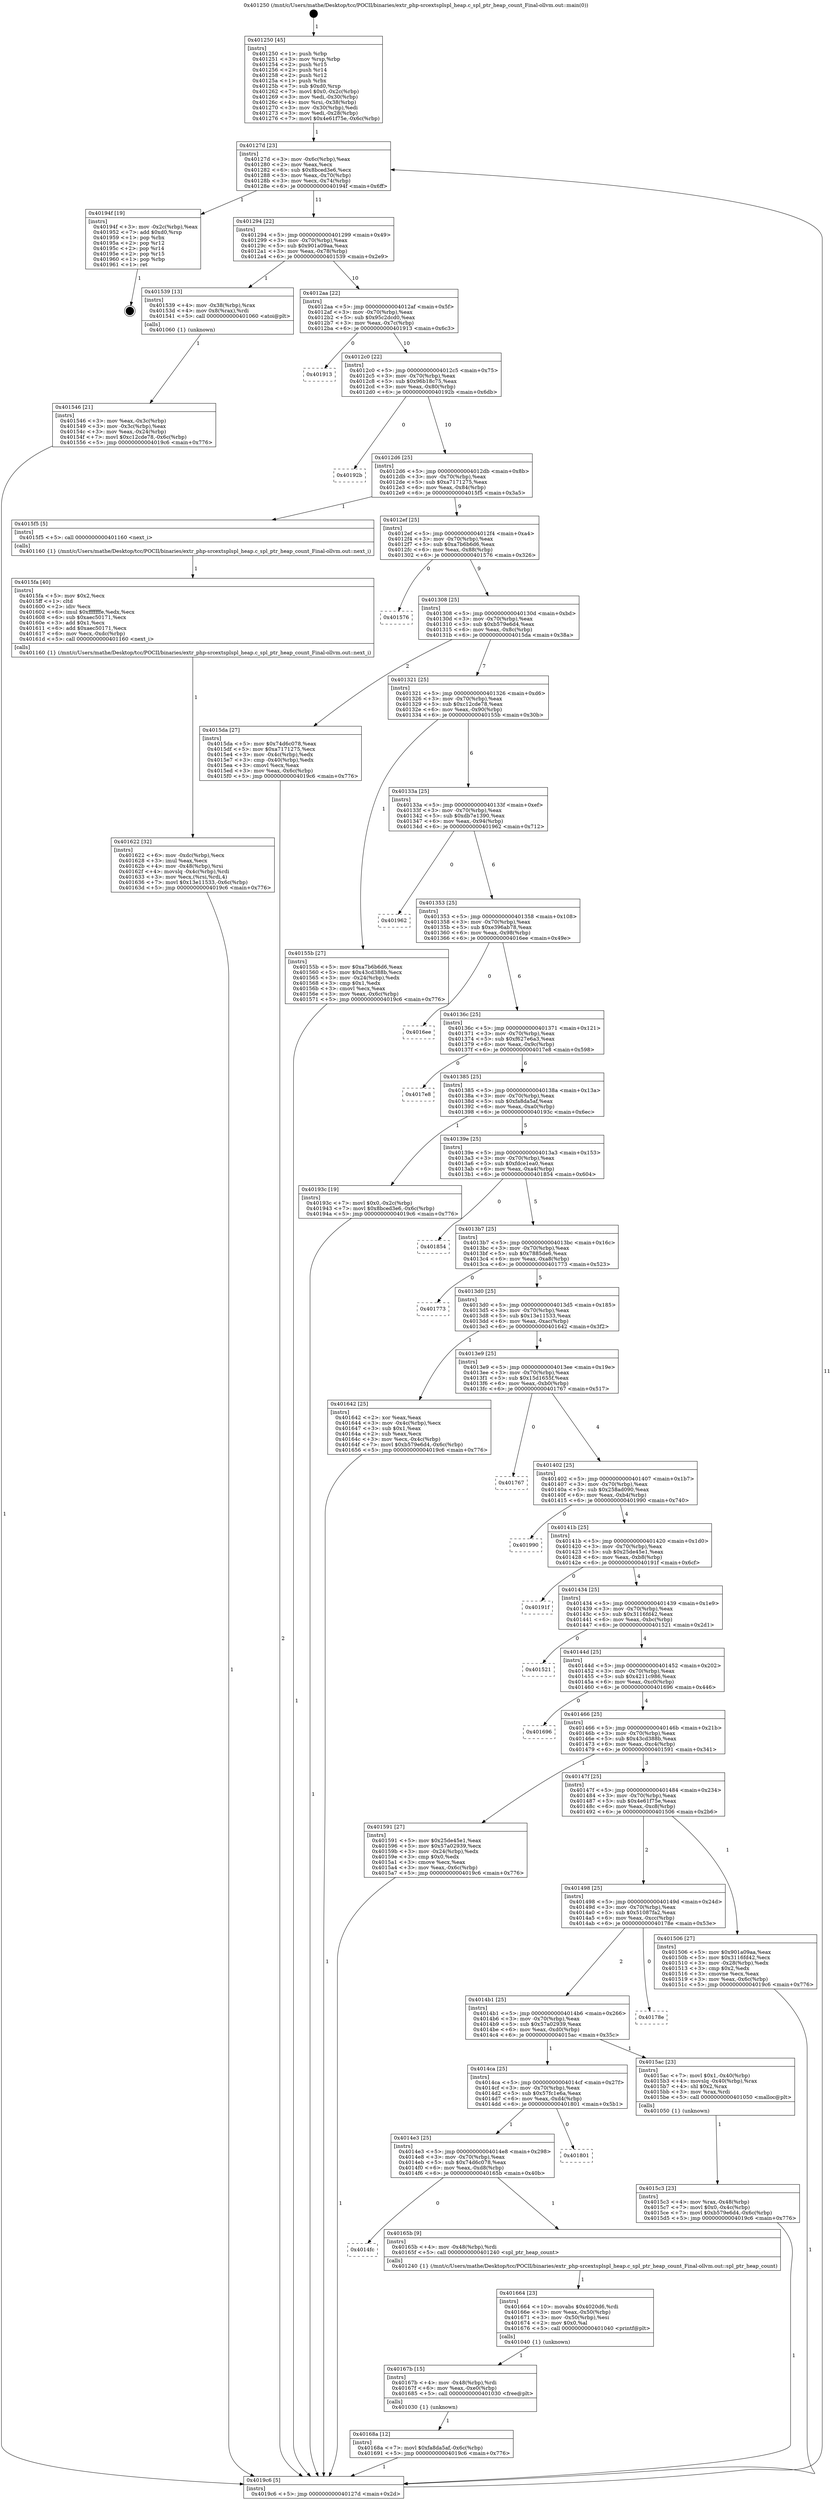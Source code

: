 digraph "0x401250" {
  label = "0x401250 (/mnt/c/Users/mathe/Desktop/tcc/POCII/binaries/extr_php-srcextsplspl_heap.c_spl_ptr_heap_count_Final-ollvm.out::main(0))"
  labelloc = "t"
  node[shape=record]

  Entry [label="",width=0.3,height=0.3,shape=circle,fillcolor=black,style=filled]
  "0x40127d" [label="{
     0x40127d [23]\l
     | [instrs]\l
     &nbsp;&nbsp;0x40127d \<+3\>: mov -0x6c(%rbp),%eax\l
     &nbsp;&nbsp;0x401280 \<+2\>: mov %eax,%ecx\l
     &nbsp;&nbsp;0x401282 \<+6\>: sub $0x8bced3e6,%ecx\l
     &nbsp;&nbsp;0x401288 \<+3\>: mov %eax,-0x70(%rbp)\l
     &nbsp;&nbsp;0x40128b \<+3\>: mov %ecx,-0x74(%rbp)\l
     &nbsp;&nbsp;0x40128e \<+6\>: je 000000000040194f \<main+0x6ff\>\l
  }"]
  "0x40194f" [label="{
     0x40194f [19]\l
     | [instrs]\l
     &nbsp;&nbsp;0x40194f \<+3\>: mov -0x2c(%rbp),%eax\l
     &nbsp;&nbsp;0x401952 \<+7\>: add $0xd0,%rsp\l
     &nbsp;&nbsp;0x401959 \<+1\>: pop %rbx\l
     &nbsp;&nbsp;0x40195a \<+2\>: pop %r12\l
     &nbsp;&nbsp;0x40195c \<+2\>: pop %r14\l
     &nbsp;&nbsp;0x40195e \<+2\>: pop %r15\l
     &nbsp;&nbsp;0x401960 \<+1\>: pop %rbp\l
     &nbsp;&nbsp;0x401961 \<+1\>: ret\l
  }"]
  "0x401294" [label="{
     0x401294 [22]\l
     | [instrs]\l
     &nbsp;&nbsp;0x401294 \<+5\>: jmp 0000000000401299 \<main+0x49\>\l
     &nbsp;&nbsp;0x401299 \<+3\>: mov -0x70(%rbp),%eax\l
     &nbsp;&nbsp;0x40129c \<+5\>: sub $0x901a09aa,%eax\l
     &nbsp;&nbsp;0x4012a1 \<+3\>: mov %eax,-0x78(%rbp)\l
     &nbsp;&nbsp;0x4012a4 \<+6\>: je 0000000000401539 \<main+0x2e9\>\l
  }"]
  Exit [label="",width=0.3,height=0.3,shape=circle,fillcolor=black,style=filled,peripheries=2]
  "0x401539" [label="{
     0x401539 [13]\l
     | [instrs]\l
     &nbsp;&nbsp;0x401539 \<+4\>: mov -0x38(%rbp),%rax\l
     &nbsp;&nbsp;0x40153d \<+4\>: mov 0x8(%rax),%rdi\l
     &nbsp;&nbsp;0x401541 \<+5\>: call 0000000000401060 \<atoi@plt\>\l
     | [calls]\l
     &nbsp;&nbsp;0x401060 \{1\} (unknown)\l
  }"]
  "0x4012aa" [label="{
     0x4012aa [22]\l
     | [instrs]\l
     &nbsp;&nbsp;0x4012aa \<+5\>: jmp 00000000004012af \<main+0x5f\>\l
     &nbsp;&nbsp;0x4012af \<+3\>: mov -0x70(%rbp),%eax\l
     &nbsp;&nbsp;0x4012b2 \<+5\>: sub $0x95c2dcd0,%eax\l
     &nbsp;&nbsp;0x4012b7 \<+3\>: mov %eax,-0x7c(%rbp)\l
     &nbsp;&nbsp;0x4012ba \<+6\>: je 0000000000401913 \<main+0x6c3\>\l
  }"]
  "0x40168a" [label="{
     0x40168a [12]\l
     | [instrs]\l
     &nbsp;&nbsp;0x40168a \<+7\>: movl $0xfa8da5af,-0x6c(%rbp)\l
     &nbsp;&nbsp;0x401691 \<+5\>: jmp 00000000004019c6 \<main+0x776\>\l
  }"]
  "0x401913" [label="{
     0x401913\l
  }", style=dashed]
  "0x4012c0" [label="{
     0x4012c0 [22]\l
     | [instrs]\l
     &nbsp;&nbsp;0x4012c0 \<+5\>: jmp 00000000004012c5 \<main+0x75\>\l
     &nbsp;&nbsp;0x4012c5 \<+3\>: mov -0x70(%rbp),%eax\l
     &nbsp;&nbsp;0x4012c8 \<+5\>: sub $0x96b18c75,%eax\l
     &nbsp;&nbsp;0x4012cd \<+3\>: mov %eax,-0x80(%rbp)\l
     &nbsp;&nbsp;0x4012d0 \<+6\>: je 000000000040192b \<main+0x6db\>\l
  }"]
  "0x40167b" [label="{
     0x40167b [15]\l
     | [instrs]\l
     &nbsp;&nbsp;0x40167b \<+4\>: mov -0x48(%rbp),%rdi\l
     &nbsp;&nbsp;0x40167f \<+6\>: mov %eax,-0xe0(%rbp)\l
     &nbsp;&nbsp;0x401685 \<+5\>: call 0000000000401030 \<free@plt\>\l
     | [calls]\l
     &nbsp;&nbsp;0x401030 \{1\} (unknown)\l
  }"]
  "0x40192b" [label="{
     0x40192b\l
  }", style=dashed]
  "0x4012d6" [label="{
     0x4012d6 [25]\l
     | [instrs]\l
     &nbsp;&nbsp;0x4012d6 \<+5\>: jmp 00000000004012db \<main+0x8b\>\l
     &nbsp;&nbsp;0x4012db \<+3\>: mov -0x70(%rbp),%eax\l
     &nbsp;&nbsp;0x4012de \<+5\>: sub $0xa7171275,%eax\l
     &nbsp;&nbsp;0x4012e3 \<+6\>: mov %eax,-0x84(%rbp)\l
     &nbsp;&nbsp;0x4012e9 \<+6\>: je 00000000004015f5 \<main+0x3a5\>\l
  }"]
  "0x401664" [label="{
     0x401664 [23]\l
     | [instrs]\l
     &nbsp;&nbsp;0x401664 \<+10\>: movabs $0x4020d6,%rdi\l
     &nbsp;&nbsp;0x40166e \<+3\>: mov %eax,-0x50(%rbp)\l
     &nbsp;&nbsp;0x401671 \<+3\>: mov -0x50(%rbp),%esi\l
     &nbsp;&nbsp;0x401674 \<+2\>: mov $0x0,%al\l
     &nbsp;&nbsp;0x401676 \<+5\>: call 0000000000401040 \<printf@plt\>\l
     | [calls]\l
     &nbsp;&nbsp;0x401040 \{1\} (unknown)\l
  }"]
  "0x4015f5" [label="{
     0x4015f5 [5]\l
     | [instrs]\l
     &nbsp;&nbsp;0x4015f5 \<+5\>: call 0000000000401160 \<next_i\>\l
     | [calls]\l
     &nbsp;&nbsp;0x401160 \{1\} (/mnt/c/Users/mathe/Desktop/tcc/POCII/binaries/extr_php-srcextsplspl_heap.c_spl_ptr_heap_count_Final-ollvm.out::next_i)\l
  }"]
  "0x4012ef" [label="{
     0x4012ef [25]\l
     | [instrs]\l
     &nbsp;&nbsp;0x4012ef \<+5\>: jmp 00000000004012f4 \<main+0xa4\>\l
     &nbsp;&nbsp;0x4012f4 \<+3\>: mov -0x70(%rbp),%eax\l
     &nbsp;&nbsp;0x4012f7 \<+5\>: sub $0xa7b6b6d6,%eax\l
     &nbsp;&nbsp;0x4012fc \<+6\>: mov %eax,-0x88(%rbp)\l
     &nbsp;&nbsp;0x401302 \<+6\>: je 0000000000401576 \<main+0x326\>\l
  }"]
  "0x4014fc" [label="{
     0x4014fc\l
  }", style=dashed]
  "0x401576" [label="{
     0x401576\l
  }", style=dashed]
  "0x401308" [label="{
     0x401308 [25]\l
     | [instrs]\l
     &nbsp;&nbsp;0x401308 \<+5\>: jmp 000000000040130d \<main+0xbd\>\l
     &nbsp;&nbsp;0x40130d \<+3\>: mov -0x70(%rbp),%eax\l
     &nbsp;&nbsp;0x401310 \<+5\>: sub $0xb579e6d4,%eax\l
     &nbsp;&nbsp;0x401315 \<+6\>: mov %eax,-0x8c(%rbp)\l
     &nbsp;&nbsp;0x40131b \<+6\>: je 00000000004015da \<main+0x38a\>\l
  }"]
  "0x40165b" [label="{
     0x40165b [9]\l
     | [instrs]\l
     &nbsp;&nbsp;0x40165b \<+4\>: mov -0x48(%rbp),%rdi\l
     &nbsp;&nbsp;0x40165f \<+5\>: call 0000000000401240 \<spl_ptr_heap_count\>\l
     | [calls]\l
     &nbsp;&nbsp;0x401240 \{1\} (/mnt/c/Users/mathe/Desktop/tcc/POCII/binaries/extr_php-srcextsplspl_heap.c_spl_ptr_heap_count_Final-ollvm.out::spl_ptr_heap_count)\l
  }"]
  "0x4015da" [label="{
     0x4015da [27]\l
     | [instrs]\l
     &nbsp;&nbsp;0x4015da \<+5\>: mov $0x74d6c078,%eax\l
     &nbsp;&nbsp;0x4015df \<+5\>: mov $0xa7171275,%ecx\l
     &nbsp;&nbsp;0x4015e4 \<+3\>: mov -0x4c(%rbp),%edx\l
     &nbsp;&nbsp;0x4015e7 \<+3\>: cmp -0x40(%rbp),%edx\l
     &nbsp;&nbsp;0x4015ea \<+3\>: cmovl %ecx,%eax\l
     &nbsp;&nbsp;0x4015ed \<+3\>: mov %eax,-0x6c(%rbp)\l
     &nbsp;&nbsp;0x4015f0 \<+5\>: jmp 00000000004019c6 \<main+0x776\>\l
  }"]
  "0x401321" [label="{
     0x401321 [25]\l
     | [instrs]\l
     &nbsp;&nbsp;0x401321 \<+5\>: jmp 0000000000401326 \<main+0xd6\>\l
     &nbsp;&nbsp;0x401326 \<+3\>: mov -0x70(%rbp),%eax\l
     &nbsp;&nbsp;0x401329 \<+5\>: sub $0xc12cde78,%eax\l
     &nbsp;&nbsp;0x40132e \<+6\>: mov %eax,-0x90(%rbp)\l
     &nbsp;&nbsp;0x401334 \<+6\>: je 000000000040155b \<main+0x30b\>\l
  }"]
  "0x4014e3" [label="{
     0x4014e3 [25]\l
     | [instrs]\l
     &nbsp;&nbsp;0x4014e3 \<+5\>: jmp 00000000004014e8 \<main+0x298\>\l
     &nbsp;&nbsp;0x4014e8 \<+3\>: mov -0x70(%rbp),%eax\l
     &nbsp;&nbsp;0x4014eb \<+5\>: sub $0x74d6c078,%eax\l
     &nbsp;&nbsp;0x4014f0 \<+6\>: mov %eax,-0xd8(%rbp)\l
     &nbsp;&nbsp;0x4014f6 \<+6\>: je 000000000040165b \<main+0x40b\>\l
  }"]
  "0x40155b" [label="{
     0x40155b [27]\l
     | [instrs]\l
     &nbsp;&nbsp;0x40155b \<+5\>: mov $0xa7b6b6d6,%eax\l
     &nbsp;&nbsp;0x401560 \<+5\>: mov $0x43cd388b,%ecx\l
     &nbsp;&nbsp;0x401565 \<+3\>: mov -0x24(%rbp),%edx\l
     &nbsp;&nbsp;0x401568 \<+3\>: cmp $0x1,%edx\l
     &nbsp;&nbsp;0x40156b \<+3\>: cmovl %ecx,%eax\l
     &nbsp;&nbsp;0x40156e \<+3\>: mov %eax,-0x6c(%rbp)\l
     &nbsp;&nbsp;0x401571 \<+5\>: jmp 00000000004019c6 \<main+0x776\>\l
  }"]
  "0x40133a" [label="{
     0x40133a [25]\l
     | [instrs]\l
     &nbsp;&nbsp;0x40133a \<+5\>: jmp 000000000040133f \<main+0xef\>\l
     &nbsp;&nbsp;0x40133f \<+3\>: mov -0x70(%rbp),%eax\l
     &nbsp;&nbsp;0x401342 \<+5\>: sub $0xdb7e1390,%eax\l
     &nbsp;&nbsp;0x401347 \<+6\>: mov %eax,-0x94(%rbp)\l
     &nbsp;&nbsp;0x40134d \<+6\>: je 0000000000401962 \<main+0x712\>\l
  }"]
  "0x401801" [label="{
     0x401801\l
  }", style=dashed]
  "0x401962" [label="{
     0x401962\l
  }", style=dashed]
  "0x401353" [label="{
     0x401353 [25]\l
     | [instrs]\l
     &nbsp;&nbsp;0x401353 \<+5\>: jmp 0000000000401358 \<main+0x108\>\l
     &nbsp;&nbsp;0x401358 \<+3\>: mov -0x70(%rbp),%eax\l
     &nbsp;&nbsp;0x40135b \<+5\>: sub $0xe396ab78,%eax\l
     &nbsp;&nbsp;0x401360 \<+6\>: mov %eax,-0x98(%rbp)\l
     &nbsp;&nbsp;0x401366 \<+6\>: je 00000000004016ee \<main+0x49e\>\l
  }"]
  "0x401622" [label="{
     0x401622 [32]\l
     | [instrs]\l
     &nbsp;&nbsp;0x401622 \<+6\>: mov -0xdc(%rbp),%ecx\l
     &nbsp;&nbsp;0x401628 \<+3\>: imul %eax,%ecx\l
     &nbsp;&nbsp;0x40162b \<+4\>: mov -0x48(%rbp),%rsi\l
     &nbsp;&nbsp;0x40162f \<+4\>: movslq -0x4c(%rbp),%rdi\l
     &nbsp;&nbsp;0x401633 \<+3\>: mov %ecx,(%rsi,%rdi,4)\l
     &nbsp;&nbsp;0x401636 \<+7\>: movl $0x13e11533,-0x6c(%rbp)\l
     &nbsp;&nbsp;0x40163d \<+5\>: jmp 00000000004019c6 \<main+0x776\>\l
  }"]
  "0x4016ee" [label="{
     0x4016ee\l
  }", style=dashed]
  "0x40136c" [label="{
     0x40136c [25]\l
     | [instrs]\l
     &nbsp;&nbsp;0x40136c \<+5\>: jmp 0000000000401371 \<main+0x121\>\l
     &nbsp;&nbsp;0x401371 \<+3\>: mov -0x70(%rbp),%eax\l
     &nbsp;&nbsp;0x401374 \<+5\>: sub $0xf627e6a3,%eax\l
     &nbsp;&nbsp;0x401379 \<+6\>: mov %eax,-0x9c(%rbp)\l
     &nbsp;&nbsp;0x40137f \<+6\>: je 00000000004017e8 \<main+0x598\>\l
  }"]
  "0x4015fa" [label="{
     0x4015fa [40]\l
     | [instrs]\l
     &nbsp;&nbsp;0x4015fa \<+5\>: mov $0x2,%ecx\l
     &nbsp;&nbsp;0x4015ff \<+1\>: cltd\l
     &nbsp;&nbsp;0x401600 \<+2\>: idiv %ecx\l
     &nbsp;&nbsp;0x401602 \<+6\>: imul $0xfffffffe,%edx,%ecx\l
     &nbsp;&nbsp;0x401608 \<+6\>: sub $0xaec50171,%ecx\l
     &nbsp;&nbsp;0x40160e \<+3\>: add $0x1,%ecx\l
     &nbsp;&nbsp;0x401611 \<+6\>: add $0xaec50171,%ecx\l
     &nbsp;&nbsp;0x401617 \<+6\>: mov %ecx,-0xdc(%rbp)\l
     &nbsp;&nbsp;0x40161d \<+5\>: call 0000000000401160 \<next_i\>\l
     | [calls]\l
     &nbsp;&nbsp;0x401160 \{1\} (/mnt/c/Users/mathe/Desktop/tcc/POCII/binaries/extr_php-srcextsplspl_heap.c_spl_ptr_heap_count_Final-ollvm.out::next_i)\l
  }"]
  "0x4017e8" [label="{
     0x4017e8\l
  }", style=dashed]
  "0x401385" [label="{
     0x401385 [25]\l
     | [instrs]\l
     &nbsp;&nbsp;0x401385 \<+5\>: jmp 000000000040138a \<main+0x13a\>\l
     &nbsp;&nbsp;0x40138a \<+3\>: mov -0x70(%rbp),%eax\l
     &nbsp;&nbsp;0x40138d \<+5\>: sub $0xfa8da5af,%eax\l
     &nbsp;&nbsp;0x401392 \<+6\>: mov %eax,-0xa0(%rbp)\l
     &nbsp;&nbsp;0x401398 \<+6\>: je 000000000040193c \<main+0x6ec\>\l
  }"]
  "0x4015c3" [label="{
     0x4015c3 [23]\l
     | [instrs]\l
     &nbsp;&nbsp;0x4015c3 \<+4\>: mov %rax,-0x48(%rbp)\l
     &nbsp;&nbsp;0x4015c7 \<+7\>: movl $0x0,-0x4c(%rbp)\l
     &nbsp;&nbsp;0x4015ce \<+7\>: movl $0xb579e6d4,-0x6c(%rbp)\l
     &nbsp;&nbsp;0x4015d5 \<+5\>: jmp 00000000004019c6 \<main+0x776\>\l
  }"]
  "0x40193c" [label="{
     0x40193c [19]\l
     | [instrs]\l
     &nbsp;&nbsp;0x40193c \<+7\>: movl $0x0,-0x2c(%rbp)\l
     &nbsp;&nbsp;0x401943 \<+7\>: movl $0x8bced3e6,-0x6c(%rbp)\l
     &nbsp;&nbsp;0x40194a \<+5\>: jmp 00000000004019c6 \<main+0x776\>\l
  }"]
  "0x40139e" [label="{
     0x40139e [25]\l
     | [instrs]\l
     &nbsp;&nbsp;0x40139e \<+5\>: jmp 00000000004013a3 \<main+0x153\>\l
     &nbsp;&nbsp;0x4013a3 \<+3\>: mov -0x70(%rbp),%eax\l
     &nbsp;&nbsp;0x4013a6 \<+5\>: sub $0xfdce1ea0,%eax\l
     &nbsp;&nbsp;0x4013ab \<+6\>: mov %eax,-0xa4(%rbp)\l
     &nbsp;&nbsp;0x4013b1 \<+6\>: je 0000000000401854 \<main+0x604\>\l
  }"]
  "0x4014ca" [label="{
     0x4014ca [25]\l
     | [instrs]\l
     &nbsp;&nbsp;0x4014ca \<+5\>: jmp 00000000004014cf \<main+0x27f\>\l
     &nbsp;&nbsp;0x4014cf \<+3\>: mov -0x70(%rbp),%eax\l
     &nbsp;&nbsp;0x4014d2 \<+5\>: sub $0x57fc1e6a,%eax\l
     &nbsp;&nbsp;0x4014d7 \<+6\>: mov %eax,-0xd4(%rbp)\l
     &nbsp;&nbsp;0x4014dd \<+6\>: je 0000000000401801 \<main+0x5b1\>\l
  }"]
  "0x401854" [label="{
     0x401854\l
  }", style=dashed]
  "0x4013b7" [label="{
     0x4013b7 [25]\l
     | [instrs]\l
     &nbsp;&nbsp;0x4013b7 \<+5\>: jmp 00000000004013bc \<main+0x16c\>\l
     &nbsp;&nbsp;0x4013bc \<+3\>: mov -0x70(%rbp),%eax\l
     &nbsp;&nbsp;0x4013bf \<+5\>: sub $0x7885de6,%eax\l
     &nbsp;&nbsp;0x4013c4 \<+6\>: mov %eax,-0xa8(%rbp)\l
     &nbsp;&nbsp;0x4013ca \<+6\>: je 0000000000401773 \<main+0x523\>\l
  }"]
  "0x4015ac" [label="{
     0x4015ac [23]\l
     | [instrs]\l
     &nbsp;&nbsp;0x4015ac \<+7\>: movl $0x1,-0x40(%rbp)\l
     &nbsp;&nbsp;0x4015b3 \<+4\>: movslq -0x40(%rbp),%rax\l
     &nbsp;&nbsp;0x4015b7 \<+4\>: shl $0x2,%rax\l
     &nbsp;&nbsp;0x4015bb \<+3\>: mov %rax,%rdi\l
     &nbsp;&nbsp;0x4015be \<+5\>: call 0000000000401050 \<malloc@plt\>\l
     | [calls]\l
     &nbsp;&nbsp;0x401050 \{1\} (unknown)\l
  }"]
  "0x401773" [label="{
     0x401773\l
  }", style=dashed]
  "0x4013d0" [label="{
     0x4013d0 [25]\l
     | [instrs]\l
     &nbsp;&nbsp;0x4013d0 \<+5\>: jmp 00000000004013d5 \<main+0x185\>\l
     &nbsp;&nbsp;0x4013d5 \<+3\>: mov -0x70(%rbp),%eax\l
     &nbsp;&nbsp;0x4013d8 \<+5\>: sub $0x13e11533,%eax\l
     &nbsp;&nbsp;0x4013dd \<+6\>: mov %eax,-0xac(%rbp)\l
     &nbsp;&nbsp;0x4013e3 \<+6\>: je 0000000000401642 \<main+0x3f2\>\l
  }"]
  "0x4014b1" [label="{
     0x4014b1 [25]\l
     | [instrs]\l
     &nbsp;&nbsp;0x4014b1 \<+5\>: jmp 00000000004014b6 \<main+0x266\>\l
     &nbsp;&nbsp;0x4014b6 \<+3\>: mov -0x70(%rbp),%eax\l
     &nbsp;&nbsp;0x4014b9 \<+5\>: sub $0x57a02939,%eax\l
     &nbsp;&nbsp;0x4014be \<+6\>: mov %eax,-0xd0(%rbp)\l
     &nbsp;&nbsp;0x4014c4 \<+6\>: je 00000000004015ac \<main+0x35c\>\l
  }"]
  "0x401642" [label="{
     0x401642 [25]\l
     | [instrs]\l
     &nbsp;&nbsp;0x401642 \<+2\>: xor %eax,%eax\l
     &nbsp;&nbsp;0x401644 \<+3\>: mov -0x4c(%rbp),%ecx\l
     &nbsp;&nbsp;0x401647 \<+3\>: sub $0x1,%eax\l
     &nbsp;&nbsp;0x40164a \<+2\>: sub %eax,%ecx\l
     &nbsp;&nbsp;0x40164c \<+3\>: mov %ecx,-0x4c(%rbp)\l
     &nbsp;&nbsp;0x40164f \<+7\>: movl $0xb579e6d4,-0x6c(%rbp)\l
     &nbsp;&nbsp;0x401656 \<+5\>: jmp 00000000004019c6 \<main+0x776\>\l
  }"]
  "0x4013e9" [label="{
     0x4013e9 [25]\l
     | [instrs]\l
     &nbsp;&nbsp;0x4013e9 \<+5\>: jmp 00000000004013ee \<main+0x19e\>\l
     &nbsp;&nbsp;0x4013ee \<+3\>: mov -0x70(%rbp),%eax\l
     &nbsp;&nbsp;0x4013f1 \<+5\>: sub $0x15d1655f,%eax\l
     &nbsp;&nbsp;0x4013f6 \<+6\>: mov %eax,-0xb0(%rbp)\l
     &nbsp;&nbsp;0x4013fc \<+6\>: je 0000000000401767 \<main+0x517\>\l
  }"]
  "0x40178e" [label="{
     0x40178e\l
  }", style=dashed]
  "0x401767" [label="{
     0x401767\l
  }", style=dashed]
  "0x401402" [label="{
     0x401402 [25]\l
     | [instrs]\l
     &nbsp;&nbsp;0x401402 \<+5\>: jmp 0000000000401407 \<main+0x1b7\>\l
     &nbsp;&nbsp;0x401407 \<+3\>: mov -0x70(%rbp),%eax\l
     &nbsp;&nbsp;0x40140a \<+5\>: sub $0x258ad090,%eax\l
     &nbsp;&nbsp;0x40140f \<+6\>: mov %eax,-0xb4(%rbp)\l
     &nbsp;&nbsp;0x401415 \<+6\>: je 0000000000401990 \<main+0x740\>\l
  }"]
  "0x401546" [label="{
     0x401546 [21]\l
     | [instrs]\l
     &nbsp;&nbsp;0x401546 \<+3\>: mov %eax,-0x3c(%rbp)\l
     &nbsp;&nbsp;0x401549 \<+3\>: mov -0x3c(%rbp),%eax\l
     &nbsp;&nbsp;0x40154c \<+3\>: mov %eax,-0x24(%rbp)\l
     &nbsp;&nbsp;0x40154f \<+7\>: movl $0xc12cde78,-0x6c(%rbp)\l
     &nbsp;&nbsp;0x401556 \<+5\>: jmp 00000000004019c6 \<main+0x776\>\l
  }"]
  "0x401990" [label="{
     0x401990\l
  }", style=dashed]
  "0x40141b" [label="{
     0x40141b [25]\l
     | [instrs]\l
     &nbsp;&nbsp;0x40141b \<+5\>: jmp 0000000000401420 \<main+0x1d0\>\l
     &nbsp;&nbsp;0x401420 \<+3\>: mov -0x70(%rbp),%eax\l
     &nbsp;&nbsp;0x401423 \<+5\>: sub $0x25de45e1,%eax\l
     &nbsp;&nbsp;0x401428 \<+6\>: mov %eax,-0xb8(%rbp)\l
     &nbsp;&nbsp;0x40142e \<+6\>: je 000000000040191f \<main+0x6cf\>\l
  }"]
  "0x401250" [label="{
     0x401250 [45]\l
     | [instrs]\l
     &nbsp;&nbsp;0x401250 \<+1\>: push %rbp\l
     &nbsp;&nbsp;0x401251 \<+3\>: mov %rsp,%rbp\l
     &nbsp;&nbsp;0x401254 \<+2\>: push %r15\l
     &nbsp;&nbsp;0x401256 \<+2\>: push %r14\l
     &nbsp;&nbsp;0x401258 \<+2\>: push %r12\l
     &nbsp;&nbsp;0x40125a \<+1\>: push %rbx\l
     &nbsp;&nbsp;0x40125b \<+7\>: sub $0xd0,%rsp\l
     &nbsp;&nbsp;0x401262 \<+7\>: movl $0x0,-0x2c(%rbp)\l
     &nbsp;&nbsp;0x401269 \<+3\>: mov %edi,-0x30(%rbp)\l
     &nbsp;&nbsp;0x40126c \<+4\>: mov %rsi,-0x38(%rbp)\l
     &nbsp;&nbsp;0x401270 \<+3\>: mov -0x30(%rbp),%edi\l
     &nbsp;&nbsp;0x401273 \<+3\>: mov %edi,-0x28(%rbp)\l
     &nbsp;&nbsp;0x401276 \<+7\>: movl $0x4e61f75e,-0x6c(%rbp)\l
  }"]
  "0x40191f" [label="{
     0x40191f\l
  }", style=dashed]
  "0x401434" [label="{
     0x401434 [25]\l
     | [instrs]\l
     &nbsp;&nbsp;0x401434 \<+5\>: jmp 0000000000401439 \<main+0x1e9\>\l
     &nbsp;&nbsp;0x401439 \<+3\>: mov -0x70(%rbp),%eax\l
     &nbsp;&nbsp;0x40143c \<+5\>: sub $0x3116fd42,%eax\l
     &nbsp;&nbsp;0x401441 \<+6\>: mov %eax,-0xbc(%rbp)\l
     &nbsp;&nbsp;0x401447 \<+6\>: je 0000000000401521 \<main+0x2d1\>\l
  }"]
  "0x4019c6" [label="{
     0x4019c6 [5]\l
     | [instrs]\l
     &nbsp;&nbsp;0x4019c6 \<+5\>: jmp 000000000040127d \<main+0x2d\>\l
  }"]
  "0x401521" [label="{
     0x401521\l
  }", style=dashed]
  "0x40144d" [label="{
     0x40144d [25]\l
     | [instrs]\l
     &nbsp;&nbsp;0x40144d \<+5\>: jmp 0000000000401452 \<main+0x202\>\l
     &nbsp;&nbsp;0x401452 \<+3\>: mov -0x70(%rbp),%eax\l
     &nbsp;&nbsp;0x401455 \<+5\>: sub $0x4211c986,%eax\l
     &nbsp;&nbsp;0x40145a \<+6\>: mov %eax,-0xc0(%rbp)\l
     &nbsp;&nbsp;0x401460 \<+6\>: je 0000000000401696 \<main+0x446\>\l
  }"]
  "0x401498" [label="{
     0x401498 [25]\l
     | [instrs]\l
     &nbsp;&nbsp;0x401498 \<+5\>: jmp 000000000040149d \<main+0x24d\>\l
     &nbsp;&nbsp;0x40149d \<+3\>: mov -0x70(%rbp),%eax\l
     &nbsp;&nbsp;0x4014a0 \<+5\>: sub $0x51087fa2,%eax\l
     &nbsp;&nbsp;0x4014a5 \<+6\>: mov %eax,-0xcc(%rbp)\l
     &nbsp;&nbsp;0x4014ab \<+6\>: je 000000000040178e \<main+0x53e\>\l
  }"]
  "0x401696" [label="{
     0x401696\l
  }", style=dashed]
  "0x401466" [label="{
     0x401466 [25]\l
     | [instrs]\l
     &nbsp;&nbsp;0x401466 \<+5\>: jmp 000000000040146b \<main+0x21b\>\l
     &nbsp;&nbsp;0x40146b \<+3\>: mov -0x70(%rbp),%eax\l
     &nbsp;&nbsp;0x40146e \<+5\>: sub $0x43cd388b,%eax\l
     &nbsp;&nbsp;0x401473 \<+6\>: mov %eax,-0xc4(%rbp)\l
     &nbsp;&nbsp;0x401479 \<+6\>: je 0000000000401591 \<main+0x341\>\l
  }"]
  "0x401506" [label="{
     0x401506 [27]\l
     | [instrs]\l
     &nbsp;&nbsp;0x401506 \<+5\>: mov $0x901a09aa,%eax\l
     &nbsp;&nbsp;0x40150b \<+5\>: mov $0x3116fd42,%ecx\l
     &nbsp;&nbsp;0x401510 \<+3\>: mov -0x28(%rbp),%edx\l
     &nbsp;&nbsp;0x401513 \<+3\>: cmp $0x2,%edx\l
     &nbsp;&nbsp;0x401516 \<+3\>: cmovne %ecx,%eax\l
     &nbsp;&nbsp;0x401519 \<+3\>: mov %eax,-0x6c(%rbp)\l
     &nbsp;&nbsp;0x40151c \<+5\>: jmp 00000000004019c6 \<main+0x776\>\l
  }"]
  "0x401591" [label="{
     0x401591 [27]\l
     | [instrs]\l
     &nbsp;&nbsp;0x401591 \<+5\>: mov $0x25de45e1,%eax\l
     &nbsp;&nbsp;0x401596 \<+5\>: mov $0x57a02939,%ecx\l
     &nbsp;&nbsp;0x40159b \<+3\>: mov -0x24(%rbp),%edx\l
     &nbsp;&nbsp;0x40159e \<+3\>: cmp $0x0,%edx\l
     &nbsp;&nbsp;0x4015a1 \<+3\>: cmove %ecx,%eax\l
     &nbsp;&nbsp;0x4015a4 \<+3\>: mov %eax,-0x6c(%rbp)\l
     &nbsp;&nbsp;0x4015a7 \<+5\>: jmp 00000000004019c6 \<main+0x776\>\l
  }"]
  "0x40147f" [label="{
     0x40147f [25]\l
     | [instrs]\l
     &nbsp;&nbsp;0x40147f \<+5\>: jmp 0000000000401484 \<main+0x234\>\l
     &nbsp;&nbsp;0x401484 \<+3\>: mov -0x70(%rbp),%eax\l
     &nbsp;&nbsp;0x401487 \<+5\>: sub $0x4e61f75e,%eax\l
     &nbsp;&nbsp;0x40148c \<+6\>: mov %eax,-0xc8(%rbp)\l
     &nbsp;&nbsp;0x401492 \<+6\>: je 0000000000401506 \<main+0x2b6\>\l
  }"]
  Entry -> "0x401250" [label=" 1"]
  "0x40127d" -> "0x40194f" [label=" 1"]
  "0x40127d" -> "0x401294" [label=" 11"]
  "0x40194f" -> Exit [label=" 1"]
  "0x401294" -> "0x401539" [label=" 1"]
  "0x401294" -> "0x4012aa" [label=" 10"]
  "0x40193c" -> "0x4019c6" [label=" 1"]
  "0x4012aa" -> "0x401913" [label=" 0"]
  "0x4012aa" -> "0x4012c0" [label=" 10"]
  "0x40168a" -> "0x4019c6" [label=" 1"]
  "0x4012c0" -> "0x40192b" [label=" 0"]
  "0x4012c0" -> "0x4012d6" [label=" 10"]
  "0x40167b" -> "0x40168a" [label=" 1"]
  "0x4012d6" -> "0x4015f5" [label=" 1"]
  "0x4012d6" -> "0x4012ef" [label=" 9"]
  "0x401664" -> "0x40167b" [label=" 1"]
  "0x4012ef" -> "0x401576" [label=" 0"]
  "0x4012ef" -> "0x401308" [label=" 9"]
  "0x40165b" -> "0x401664" [label=" 1"]
  "0x401308" -> "0x4015da" [label=" 2"]
  "0x401308" -> "0x401321" [label=" 7"]
  "0x4014e3" -> "0x4014fc" [label=" 0"]
  "0x401321" -> "0x40155b" [label=" 1"]
  "0x401321" -> "0x40133a" [label=" 6"]
  "0x4014e3" -> "0x40165b" [label=" 1"]
  "0x40133a" -> "0x401962" [label=" 0"]
  "0x40133a" -> "0x401353" [label=" 6"]
  "0x4014ca" -> "0x4014e3" [label=" 1"]
  "0x401353" -> "0x4016ee" [label=" 0"]
  "0x401353" -> "0x40136c" [label=" 6"]
  "0x4014ca" -> "0x401801" [label=" 0"]
  "0x40136c" -> "0x4017e8" [label=" 0"]
  "0x40136c" -> "0x401385" [label=" 6"]
  "0x401642" -> "0x4019c6" [label=" 1"]
  "0x401385" -> "0x40193c" [label=" 1"]
  "0x401385" -> "0x40139e" [label=" 5"]
  "0x401622" -> "0x4019c6" [label=" 1"]
  "0x40139e" -> "0x401854" [label=" 0"]
  "0x40139e" -> "0x4013b7" [label=" 5"]
  "0x4015fa" -> "0x401622" [label=" 1"]
  "0x4013b7" -> "0x401773" [label=" 0"]
  "0x4013b7" -> "0x4013d0" [label=" 5"]
  "0x4015f5" -> "0x4015fa" [label=" 1"]
  "0x4013d0" -> "0x401642" [label=" 1"]
  "0x4013d0" -> "0x4013e9" [label=" 4"]
  "0x4015c3" -> "0x4019c6" [label=" 1"]
  "0x4013e9" -> "0x401767" [label=" 0"]
  "0x4013e9" -> "0x401402" [label=" 4"]
  "0x4015ac" -> "0x4015c3" [label=" 1"]
  "0x401402" -> "0x401990" [label=" 0"]
  "0x401402" -> "0x40141b" [label=" 4"]
  "0x4014b1" -> "0x4015ac" [label=" 1"]
  "0x40141b" -> "0x40191f" [label=" 0"]
  "0x40141b" -> "0x401434" [label=" 4"]
  "0x4015da" -> "0x4019c6" [label=" 2"]
  "0x401434" -> "0x401521" [label=" 0"]
  "0x401434" -> "0x40144d" [label=" 4"]
  "0x401498" -> "0x4014b1" [label=" 2"]
  "0x40144d" -> "0x401696" [label=" 0"]
  "0x40144d" -> "0x401466" [label=" 4"]
  "0x401498" -> "0x40178e" [label=" 0"]
  "0x401466" -> "0x401591" [label=" 1"]
  "0x401466" -> "0x40147f" [label=" 3"]
  "0x4014b1" -> "0x4014ca" [label=" 1"]
  "0x40147f" -> "0x401506" [label=" 1"]
  "0x40147f" -> "0x401498" [label=" 2"]
  "0x401506" -> "0x4019c6" [label=" 1"]
  "0x401250" -> "0x40127d" [label=" 1"]
  "0x4019c6" -> "0x40127d" [label=" 11"]
  "0x401539" -> "0x401546" [label=" 1"]
  "0x401546" -> "0x4019c6" [label=" 1"]
  "0x40155b" -> "0x4019c6" [label=" 1"]
  "0x401591" -> "0x4019c6" [label=" 1"]
}
